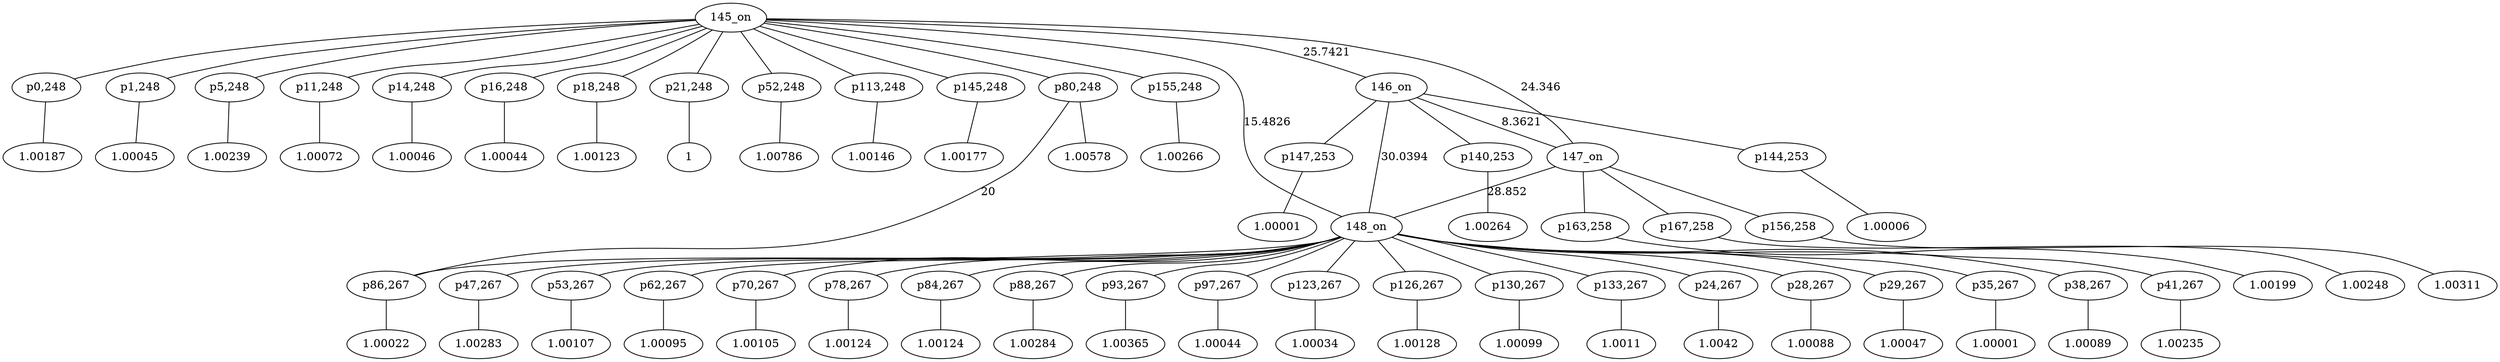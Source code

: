 graph {
	"p0,248" -- "c0"
	"c0" [ label="1.00187", pos="98.9052,39.7149!"];
	"p1,248" -- "c5"
	"c5" [ label="1.00045", pos="74.2186,30.1702!"];
	"p5,248" -- "c10"
	"c10" [ label="1.00239", pos="91.1196,25.6693!"];
	"p11,248" -- "c15"
	"c15" [ label="1.00072", pos="95.4235,16.6893!"];
	"p14,248" -- "c20"
	"c20" [ label="1.00046", pos="87.6954,23.2766!"];
	"p16,248" -- "c25"
	"c25" [ label="1.00044", pos="66.0265,23.2466!"];
	"p18,248" -- "c30"
	"c30" [ label="1.00123", pos="41.775,16.6958!"];
	"p21,248" -- "c35"
	"c35" [ label="1", pos="62.5963,26.6856!"];
	"p24,267" -- "c40"
	"c40" [ label="1.0042", pos="56.5604,38.9632!"];
	"p28,267" -- "c43"
	"c43" [ label="1.00088", pos="53.1225,43.456!"];
	"p29,267" -- "c46"
	"c46" [ label="1.00047", pos="48.727,34.8681!"];
	"p35,267" -- "c49"
	"c49" [ label="1.00001", pos="47.4959,41.5858!"];
	"p38,267" -- "c52"
	"c52" [ label="1.00089", pos="24.1213,29.9452!"];
	"p41,267" -- "c55"
	"c55" [ label="1.00235", pos="43.5377,47.1692!"];
	"p47,267" -- "c58"
	"c58" [ label="1.00283", pos="17.5226,29.2657!"];
	"p52,248" -- "c61"
	"c61" [ label="1.00786", pos="3.11385,20.7413!"];
	"p53,267" -- "c66"
	"c66" [ label="1.00107", pos="27.9004,41.8399!"];
	"p62,267" -- "c69"
	"c69" [ label="1.00095", pos="23.309,37.0144!"];
	"p70,267" -- "c72"
	"c72" [ label="1.00105", pos="16.3224,36.2887!"];
	"p78,267" -- "c75"
	"c75" [ label="1.00124", pos="26.1653,59.4469!"];
	"p80,248" -- "c78"
	"c78" [ label="1.00578", pos="3.29094,67.4053!"];
	"p80,248" -- "p86,267" [label="20"]
	"p84,267" -- "c83"
	"c83" [ label="1.00124", pos="20.1308,61.1969!"];
	"p86,267" -- "c86"
	"c86" [ label="1.00022", pos="13.1904,60.5823!"];
	"p88,267" -- "c89"
	"c89" [ label="1.00284", pos="12.8037,67.0907!"];
	"p93,267" -- "c92"
	"c92" [ label="1.00365", pos="44.0327,57.7431!"];
	"p97,267" -- "c95"
	"c95" [ label="1.00044", pos="19.87,67.4952!"];
	"p113,248" -- "c98"
	"c98" [ label="1.00146", pos="37.562,84.3511!"];
	"p123,267" -- "c103"
	"c103" [ label="1.00034", pos="43.5623,73.6644!"];
	"p126,267" -- "c106"
	"c106" [ label="1.00128", pos="46.9849,66.3243!"];
	"p130,267" -- "c109"
	"c109" [ label="1.00099", pos="51.7124,69.1398!"];
	"p133,267" -- "c112"
	"c112" [ label="1.0011", pos="50.4777,75.2026!"];
	"p140,253" -- "c115"
	"c115" [ label="1.00264", pos="64.4328,60.8803!"];
	"p144,253" -- "c117"
	"c117" [ label="1.00006", pos="67.5467,65.9937!"];
	"p145,248" -- "c122"
	"c122" [ label="1.00177", pos="91.2085,84.3143!"];
	"p147,253" -- "c127"
	"c127" [ label="1.00001", pos="69.5428,60.2697!"];
	"p155,248" -- "c130"
	"c130" [ label="1.00266", pos="98.7523,79.1429!"];
	"p156,258" -- "c135"
	"c135" [ label="1.00311", pos="86.1495,67.319!"];
	"p163,258" -- "c140"
	"c140" [ label="1.00199", pos="83.6914,62.012!"];
	"p167,258" -- "c142"
	"c142" [ label="1.00248", pos="89.1424,62.0512!"];
	"145_on" -- "146_on" [label="25.7421"]
	"145_on" -- "147_on" [label="24.346"]
	"145_on" -- "148_on" [label="15.4826"]
	"146_on" -- "147_on" [label="8.3621"]
	"146_on" -- "148_on" [label="30.0394"]
	"147_on" -- "148_on" [label="28.852"]
	"145_on" -- "p0,248"
	"145_on" -- "p1,248"
	"145_on" -- "p5,248"
	"145_on" -- "p11,248"
	"145_on" -- "p14,248"
	"145_on" -- "p16,248"
	"145_on" -- "p18,248"
	"145_on" -- "p21,248"
	"145_on" -- "p52,248"
	"145_on" -- "p80,248"
	"145_on" -- "p113,248"
	"145_on" -- "p145,248"
	"145_on" -- "p155,248"
	"146_on" -- "p140,253"
	"146_on" -- "p144,253"
	"146_on" -- "p147,253"
	"147_on" -- "p156,258"
	"147_on" -- "p163,258"
	"147_on" -- "p167,258"
	"148_on" -- "p24,267"
	"148_on" -- "p28,267"
	"148_on" -- "p29,267"
	"148_on" -- "p35,267"
	"148_on" -- "p38,267"
	"148_on" -- "p41,267"
	"148_on" -- "p47,267"
	"148_on" -- "p53,267"
	"148_on" -- "p62,267"
	"148_on" -- "p70,267"
	"148_on" -- "p78,267"
	"148_on" -- "p84,267"
	"148_on" -- "p86,267"
	"148_on" -- "p88,267"
	"148_on" -- "p93,267"
	"148_on" -- "p97,267"
	"148_on" -- "p123,267"
	"148_on" -- "p126,267"
	"148_on" -- "p130,267"
	"148_on" -- "p133,267"
}
